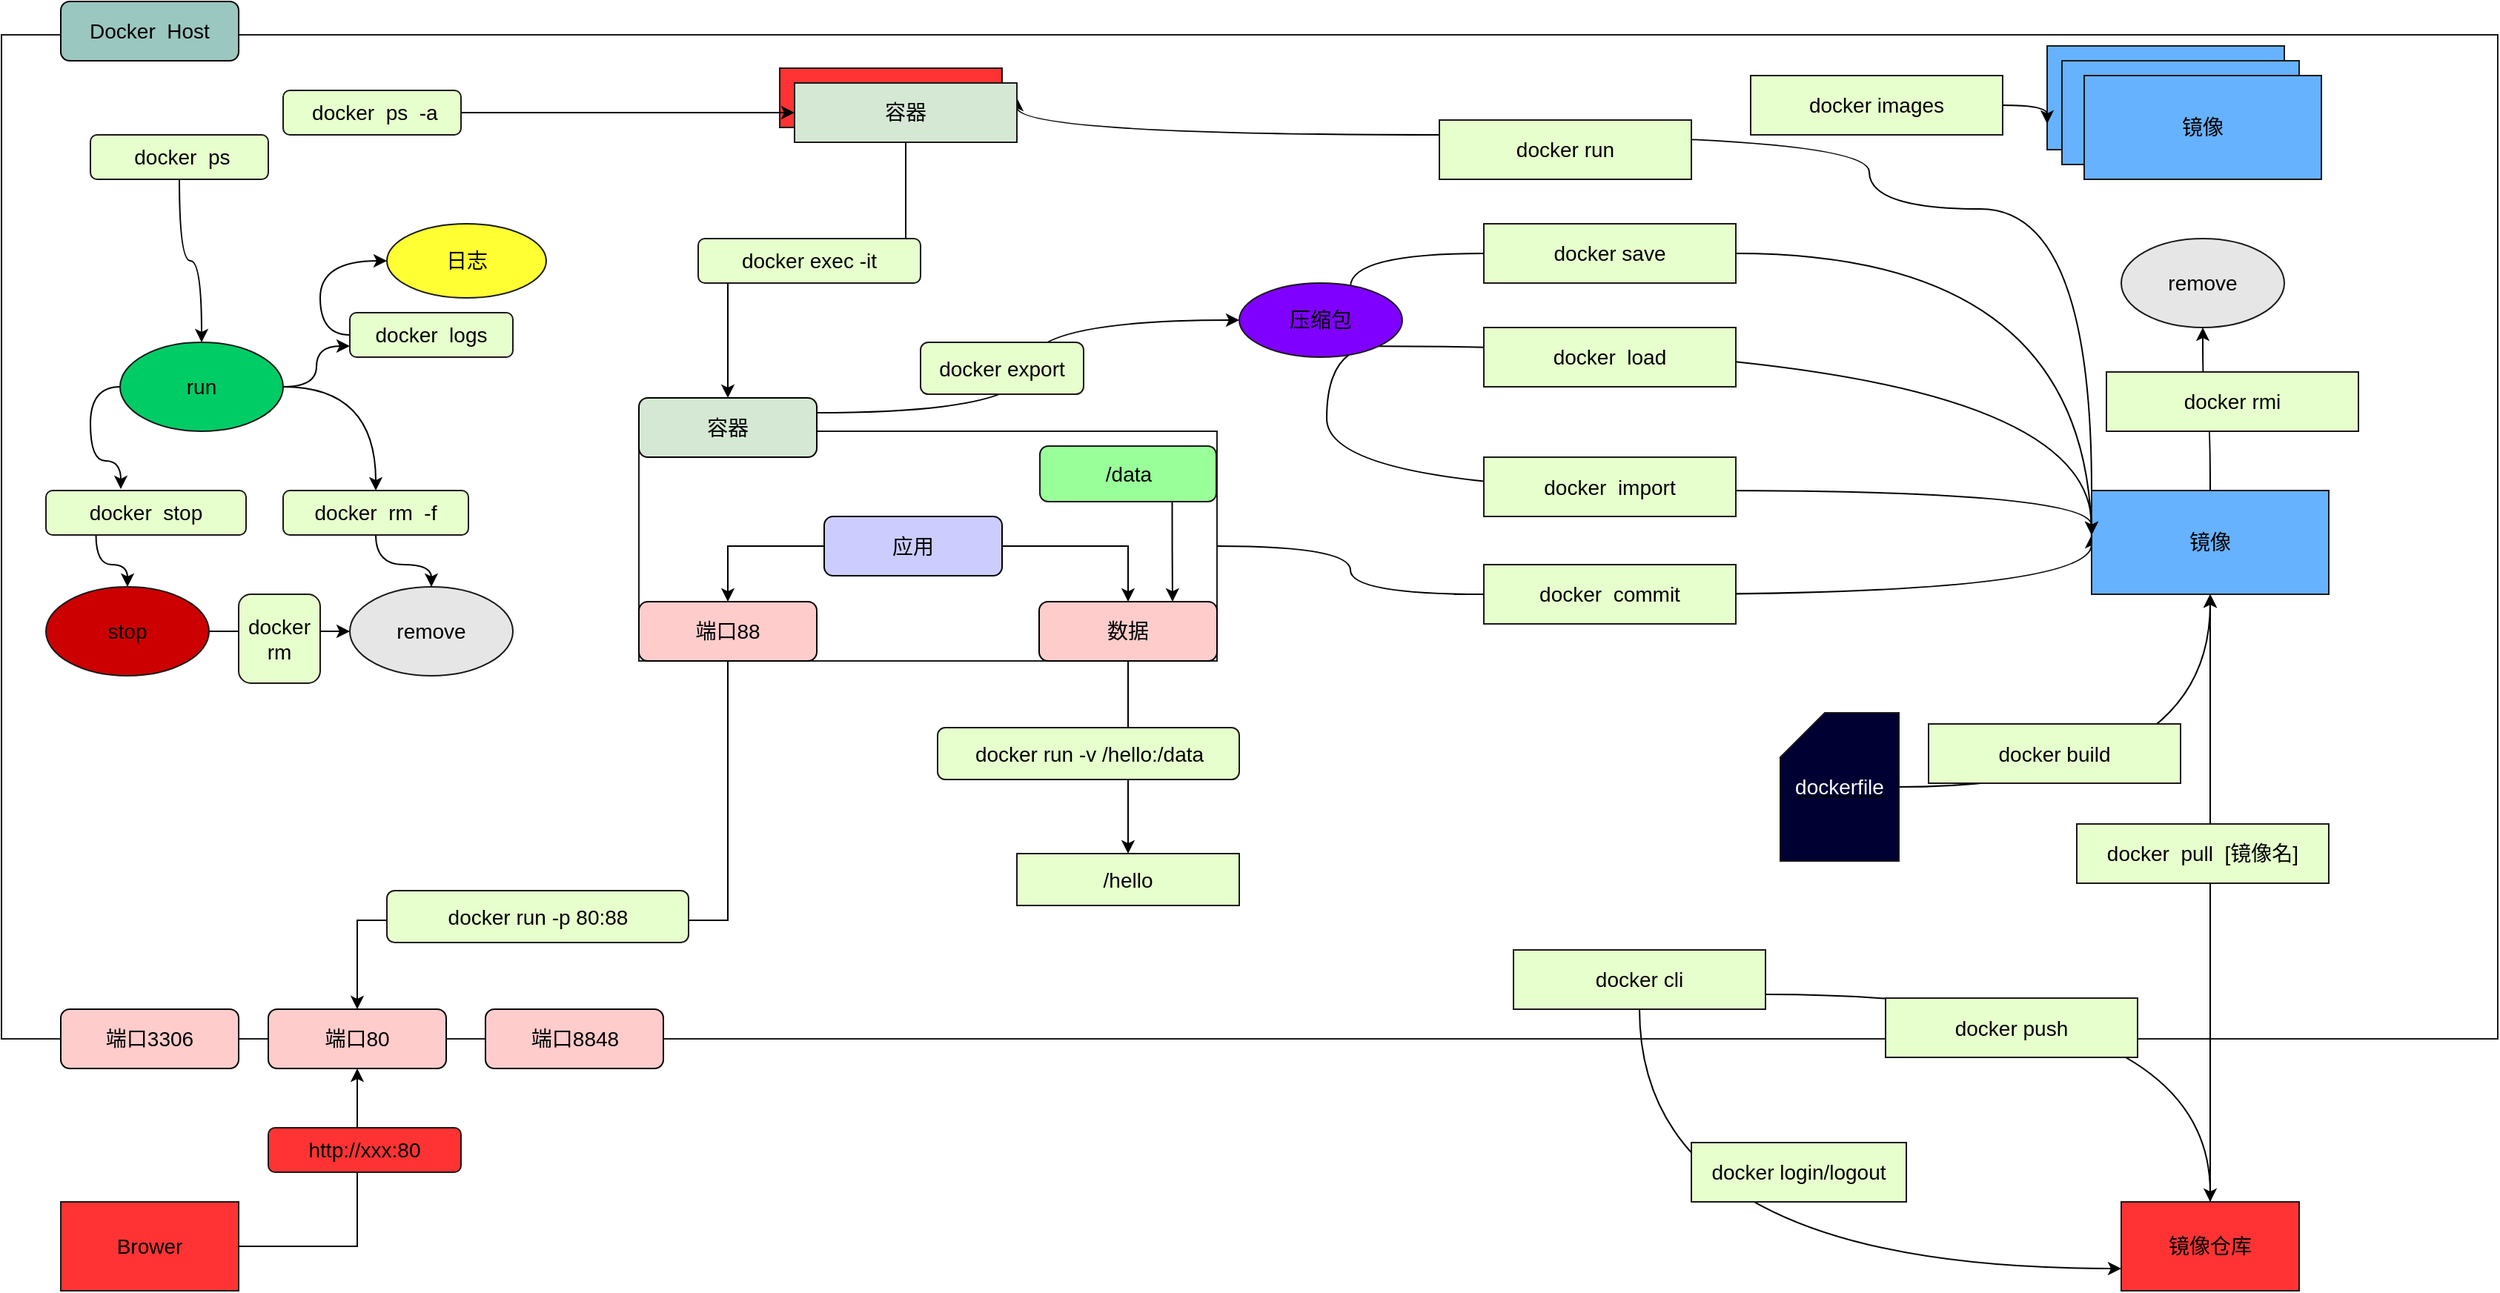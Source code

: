 <mxfile version="15.7.4" type="github">
  <diagram id="iDCw3S6Oj8J64TXPu2wW" name="Page-1">
    <mxGraphModel dx="2384" dy="982" grid="1" gridSize="10" guides="1" tooltips="1" connect="1" arrows="1" fold="1" page="1" pageScale="1" pageWidth="827" pageHeight="1169" math="0" shadow="0">
      <root>
        <mxCell id="0" />
        <mxCell id="1" parent="0" />
        <mxCell id="Q_5FF8ftQKXzvZQFvhfC-125" value="容器" style="rounded=0;whiteSpace=wrap;html=1;shadow=0;fontSize=14;strokeColor=#191919;fillColor=#D5E8D4;" vertex="1" parent="1">
          <mxGeometry x="495" y="65" width="150" height="40" as="geometry" />
        </mxCell>
        <mxCell id="Q_5FF8ftQKXzvZQFvhfC-16" value="" style="rounded=0;whiteSpace=wrap;html=1;shadow=0;fontSize=14;strokeColor=#191919;fillColor=#FFFFFF;" vertex="1" parent="1">
          <mxGeometry x="-30" y="32.5" width="1684" height="677.5" as="geometry" />
        </mxCell>
        <mxCell id="Q_5FF8ftQKXzvZQFvhfC-4" value="&lt;font style=&quot;font-size: 14px&quot;&gt;Docker&amp;nbsp; Host&lt;/font&gt;" style="rounded=1;whiteSpace=wrap;html=1;fillColor=#9AC7BF;" vertex="1" parent="1">
          <mxGeometry x="10" y="10" width="120" height="40" as="geometry" />
        </mxCell>
        <mxCell id="Q_5FF8ftQKXzvZQFvhfC-105" style="edgeStyle=orthogonalEdgeStyle;curved=1;rounded=0;orthogonalLoop=1;jettySize=auto;html=1;exitX=1;exitY=0.5;exitDx=0;exitDy=0;fontSize=14;startArrow=none;" edge="1" parent="1" source="Q_5FF8ftQKXzvZQFvhfC-88">
          <mxGeometry relative="1" as="geometry">
            <mxPoint x="1380" y="370" as="targetPoint" />
            <Array as="points">
              <mxPoint x="790" y="410" />
              <mxPoint x="1380" y="410" />
            </Array>
          </mxGeometry>
        </mxCell>
        <mxCell id="Q_5FF8ftQKXzvZQFvhfC-6" value="" style="rounded=0;whiteSpace=wrap;html=1;strokeColor=#191919;" vertex="1" parent="1">
          <mxGeometry x="400" y="300" width="390" height="155" as="geometry" />
        </mxCell>
        <mxCell id="Q_5FF8ftQKXzvZQFvhfC-96" style="edgeStyle=orthogonalEdgeStyle;curved=1;rounded=0;orthogonalLoop=1;jettySize=auto;html=1;exitX=1;exitY=0.25;exitDx=0;exitDy=0;entryX=0;entryY=0.5;entryDx=0;entryDy=0;fontSize=14;" edge="1" parent="1" source="Q_5FF8ftQKXzvZQFvhfC-7" target="Q_5FF8ftQKXzvZQFvhfC-95">
          <mxGeometry relative="1" as="geometry" />
        </mxCell>
        <mxCell id="Q_5FF8ftQKXzvZQFvhfC-7" value="&lt;font style=&quot;font-size: 14px&quot;&gt;容器&lt;/font&gt;" style="rounded=1;whiteSpace=wrap;html=1;fillColor=#D5E8D4;" vertex="1" parent="1">
          <mxGeometry x="400" y="277.5" width="120" height="40" as="geometry" />
        </mxCell>
        <mxCell id="Q_5FF8ftQKXzvZQFvhfC-18" style="edgeStyle=orthogonalEdgeStyle;rounded=0;orthogonalLoop=1;jettySize=auto;html=1;exitX=0;exitY=0.5;exitDx=0;exitDy=0;entryX=0.5;entryY=0;entryDx=0;entryDy=0;fontSize=14;" edge="1" parent="1" source="Q_5FF8ftQKXzvZQFvhfC-8" target="Q_5FF8ftQKXzvZQFvhfC-10">
          <mxGeometry relative="1" as="geometry" />
        </mxCell>
        <mxCell id="Q_5FF8ftQKXzvZQFvhfC-19" style="edgeStyle=orthogonalEdgeStyle;rounded=0;orthogonalLoop=1;jettySize=auto;html=1;exitX=1;exitY=0.5;exitDx=0;exitDy=0;entryX=0.5;entryY=0;entryDx=0;entryDy=0;fontSize=14;" edge="1" parent="1" source="Q_5FF8ftQKXzvZQFvhfC-8" target="Q_5FF8ftQKXzvZQFvhfC-9">
          <mxGeometry relative="1" as="geometry" />
        </mxCell>
        <mxCell id="Q_5FF8ftQKXzvZQFvhfC-8" value="应用" style="rounded=1;whiteSpace=wrap;html=1;fontSize=14;fillColor=#CCCCFF;" vertex="1" parent="1">
          <mxGeometry x="525" y="357.5" width="120" height="40" as="geometry" />
        </mxCell>
        <mxCell id="Q_5FF8ftQKXzvZQFvhfC-31" style="edgeStyle=orthogonalEdgeStyle;rounded=0;orthogonalLoop=1;jettySize=auto;html=1;exitX=0.5;exitY=1;exitDx=0;exitDy=0;entryX=0.5;entryY=0;entryDx=0;entryDy=0;fontSize=14;" edge="1" parent="1" source="Q_5FF8ftQKXzvZQFvhfC-9" target="Q_5FF8ftQKXzvZQFvhfC-30">
          <mxGeometry relative="1" as="geometry" />
        </mxCell>
        <mxCell id="Q_5FF8ftQKXzvZQFvhfC-9" value="数据" style="rounded=1;whiteSpace=wrap;html=1;fontSize=14;fillColor=#FFCCCC;" vertex="1" parent="1">
          <mxGeometry x="670" y="415" width="120" height="40" as="geometry" />
        </mxCell>
        <mxCell id="Q_5FF8ftQKXzvZQFvhfC-27" style="edgeStyle=orthogonalEdgeStyle;rounded=0;orthogonalLoop=1;jettySize=auto;html=1;exitX=0.5;exitY=1;exitDx=0;exitDy=0;entryX=0.5;entryY=0;entryDx=0;entryDy=0;fontSize=14;" edge="1" parent="1" source="Q_5FF8ftQKXzvZQFvhfC-10" target="Q_5FF8ftQKXzvZQFvhfC-22">
          <mxGeometry relative="1" as="geometry">
            <Array as="points">
              <mxPoint x="460" y="630" />
              <mxPoint x="210" y="630" />
            </Array>
          </mxGeometry>
        </mxCell>
        <mxCell id="Q_5FF8ftQKXzvZQFvhfC-10" value="端口88" style="rounded=1;whiteSpace=wrap;html=1;fontSize=14;fillColor=#FFCCCC;" vertex="1" parent="1">
          <mxGeometry x="400" y="415" width="120" height="40" as="geometry" />
        </mxCell>
        <mxCell id="Q_5FF8ftQKXzvZQFvhfC-20" style="edgeStyle=orthogonalEdgeStyle;rounded=0;orthogonalLoop=1;jettySize=auto;html=1;exitX=0.75;exitY=1;exitDx=0;exitDy=0;entryX=0.75;entryY=0;entryDx=0;entryDy=0;fontSize=14;" edge="1" parent="1" source="Q_5FF8ftQKXzvZQFvhfC-13" target="Q_5FF8ftQKXzvZQFvhfC-9">
          <mxGeometry relative="1" as="geometry" />
        </mxCell>
        <mxCell id="Q_5FF8ftQKXzvZQFvhfC-13" value="/data" style="rounded=1;whiteSpace=wrap;html=1;fontSize=14;strokeColor=#191919;fillColor=#99FF99;" vertex="1" parent="1">
          <mxGeometry x="670.5" y="310" width="119" height="37.5" as="geometry" />
        </mxCell>
        <mxCell id="Q_5FF8ftQKXzvZQFvhfC-21" value="端口3306" style="rounded=1;whiteSpace=wrap;html=1;fontSize=14;fillColor=#FFCCCC;" vertex="1" parent="1">
          <mxGeometry x="10" y="690" width="120" height="40" as="geometry" />
        </mxCell>
        <mxCell id="Q_5FF8ftQKXzvZQFvhfC-22" value="端口80" style="rounded=1;whiteSpace=wrap;html=1;fontSize=14;fillColor=#FFCCCC;" vertex="1" parent="1">
          <mxGeometry x="150" y="690" width="120" height="40" as="geometry" />
        </mxCell>
        <mxCell id="Q_5FF8ftQKXzvZQFvhfC-23" value="端口8848" style="rounded=1;whiteSpace=wrap;html=1;fontSize=14;fillColor=#FFCCCC;" vertex="1" parent="1">
          <mxGeometry x="296.5" y="690" width="120" height="40" as="geometry" />
        </mxCell>
        <mxCell id="Q_5FF8ftQKXzvZQFvhfC-34" style="edgeStyle=orthogonalEdgeStyle;rounded=0;orthogonalLoop=1;jettySize=auto;html=1;exitX=1;exitY=0.5;exitDx=0;exitDy=0;entryX=0.5;entryY=1;entryDx=0;entryDy=0;fontSize=14;" edge="1" parent="1" source="Q_5FF8ftQKXzvZQFvhfC-24" target="Q_5FF8ftQKXzvZQFvhfC-22">
          <mxGeometry relative="1" as="geometry" />
        </mxCell>
        <mxCell id="Q_5FF8ftQKXzvZQFvhfC-24" value="Brower" style="rounded=0;whiteSpace=wrap;html=1;shadow=0;fontSize=14;strokeColor=#191919;fillColor=#FF3333;" vertex="1" parent="1">
          <mxGeometry x="10" y="820" width="120" height="60" as="geometry" />
        </mxCell>
        <mxCell id="Q_5FF8ftQKXzvZQFvhfC-26" value="http://xxx:80" style="rounded=1;whiteSpace=wrap;html=1;shadow=0;fontSize=14;strokeColor=#191919;fillColor=#FF3333;" vertex="1" parent="1">
          <mxGeometry x="150" y="770" width="130" height="30" as="geometry" />
        </mxCell>
        <mxCell id="Q_5FF8ftQKXzvZQFvhfC-28" value="docker run -p 80:88" style="rounded=1;whiteSpace=wrap;html=1;shadow=0;fontSize=14;strokeColor=#191919;fillColor=#E6FFCC;" vertex="1" parent="1">
          <mxGeometry x="230" y="610" width="203.5" height="35" as="geometry" />
        </mxCell>
        <mxCell id="Q_5FF8ftQKXzvZQFvhfC-30" value="/hello" style="rounded=0;whiteSpace=wrap;html=1;shadow=0;fontSize=14;strokeColor=#191919;fillColor=#E6FFCC;" vertex="1" parent="1">
          <mxGeometry x="655" y="585" width="150" height="35" as="geometry" />
        </mxCell>
        <mxCell id="Q_5FF8ftQKXzvZQFvhfC-32" value="docker run -v /hello:/data" style="rounded=1;whiteSpace=wrap;html=1;shadow=0;fontSize=14;strokeColor=#191919;fillColor=#E6FFCC;" vertex="1" parent="1">
          <mxGeometry x="601.5" y="500" width="203.5" height="35" as="geometry" />
        </mxCell>
        <mxCell id="Q_5FF8ftQKXzvZQFvhfC-85" style="edgeStyle=orthogonalEdgeStyle;curved=1;rounded=0;orthogonalLoop=1;jettySize=auto;html=1;exitX=0.5;exitY=0;exitDx=0;exitDy=0;entryX=0.5;entryY=1;entryDx=0;entryDy=0;fontSize=14;" edge="1" parent="1" source="Q_5FF8ftQKXzvZQFvhfC-35" target="Q_5FF8ftQKXzvZQFvhfC-84">
          <mxGeometry relative="1" as="geometry" />
        </mxCell>
        <mxCell id="Q_5FF8ftQKXzvZQFvhfC-90" style="edgeStyle=orthogonalEdgeStyle;rounded=0;orthogonalLoop=1;jettySize=auto;html=1;exitX=0;exitY=0;exitDx=0;exitDy=0;entryX=1;entryY=0.25;entryDx=0;entryDy=0;fontSize=14;curved=1;" edge="1" parent="1" source="Q_5FF8ftQKXzvZQFvhfC-35" target="Q_5FF8ftQKXzvZQFvhfC-43">
          <mxGeometry relative="1" as="geometry">
            <Array as="points">
              <mxPoint x="1380" y="150" />
              <mxPoint x="1230" y="150" />
              <mxPoint x="1230" y="100" />
            </Array>
          </mxGeometry>
        </mxCell>
        <mxCell id="Q_5FF8ftQKXzvZQFvhfC-100" style="edgeStyle=orthogonalEdgeStyle;curved=1;rounded=0;orthogonalLoop=1;jettySize=auto;html=1;exitX=0;exitY=0.5;exitDx=0;exitDy=0;entryX=1;entryY=0.5;entryDx=0;entryDy=0;fontSize=14;startArrow=none;" edge="1" parent="1" source="Q_5FF8ftQKXzvZQFvhfC-101" target="Q_5FF8ftQKXzvZQFvhfC-95">
          <mxGeometry relative="1" as="geometry">
            <Array as="points">
              <mxPoint x="880" y="180" />
            </Array>
          </mxGeometry>
        </mxCell>
        <mxCell id="Q_5FF8ftQKXzvZQFvhfC-35" value="镜像" style="rounded=0;whiteSpace=wrap;html=1;shadow=0;fontSize=14;strokeColor=#191919;fillColor=#66B2FF;" vertex="1" parent="1">
          <mxGeometry x="1380" y="340" width="160" height="70" as="geometry" />
        </mxCell>
        <mxCell id="Q_5FF8ftQKXzvZQFvhfC-38" style="edgeStyle=orthogonalEdgeStyle;rounded=0;orthogonalLoop=1;jettySize=auto;html=1;exitX=0.5;exitY=0;exitDx=0;exitDy=0;entryX=0.5;entryY=1;entryDx=0;entryDy=0;fontSize=14;" edge="1" parent="1" source="Q_5FF8ftQKXzvZQFvhfC-37" target="Q_5FF8ftQKXzvZQFvhfC-35">
          <mxGeometry relative="1" as="geometry" />
        </mxCell>
        <mxCell id="Q_5FF8ftQKXzvZQFvhfC-37" value="镜像仓库" style="rounded=0;whiteSpace=wrap;html=1;shadow=0;fontSize=14;strokeColor=#191919;fillColor=#FF3333;" vertex="1" parent="1">
          <mxGeometry x="1400" y="820" width="120" height="60" as="geometry" />
        </mxCell>
        <mxCell id="Q_5FF8ftQKXzvZQFvhfC-39" value="docker&amp;nbsp; pull&amp;nbsp; [镜像名]" style="rounded=0;whiteSpace=wrap;html=1;shadow=0;fontSize=14;strokeColor=#191919;fillColor=#E6FFCC;" vertex="1" parent="1">
          <mxGeometry x="1370" y="565" width="170" height="40" as="geometry" />
        </mxCell>
        <mxCell id="Q_5FF8ftQKXzvZQFvhfC-42" value="容器" style="rounded=0;whiteSpace=wrap;html=1;shadow=0;fontSize=14;strokeColor=#191919;fillColor=#FF3333;" vertex="1" parent="1">
          <mxGeometry x="495" y="55" width="150" height="40" as="geometry" />
        </mxCell>
        <mxCell id="Q_5FF8ftQKXzvZQFvhfC-68" style="edgeStyle=orthogonalEdgeStyle;rounded=0;orthogonalLoop=1;jettySize=auto;html=1;exitX=0.5;exitY=1;exitDx=0;exitDy=0;entryX=0.5;entryY=0;entryDx=0;entryDy=0;fontSize=14;" edge="1" parent="1" source="Q_5FF8ftQKXzvZQFvhfC-43" target="Q_5FF8ftQKXzvZQFvhfC-7">
          <mxGeometry relative="1" as="geometry" />
        </mxCell>
        <mxCell id="Q_5FF8ftQKXzvZQFvhfC-43" value="容器" style="rounded=0;whiteSpace=wrap;html=1;shadow=0;fontSize=14;strokeColor=#191919;fillColor=#D5E8D4;" vertex="1" parent="1">
          <mxGeometry x="505" y="65" width="150" height="40" as="geometry" />
        </mxCell>
        <mxCell id="Q_5FF8ftQKXzvZQFvhfC-74" style="edgeStyle=orthogonalEdgeStyle;curved=1;rounded=0;orthogonalLoop=1;jettySize=auto;html=1;exitX=1;exitY=0.5;exitDx=0;exitDy=0;entryX=0.5;entryY=0;entryDx=0;entryDy=0;fontSize=14;" edge="1" parent="1" source="Q_5FF8ftQKXzvZQFvhfC-44" target="Q_5FF8ftQKXzvZQFvhfC-61">
          <mxGeometry relative="1" as="geometry" />
        </mxCell>
        <mxCell id="Q_5FF8ftQKXzvZQFvhfC-75" style="edgeStyle=orthogonalEdgeStyle;curved=1;rounded=0;orthogonalLoop=1;jettySize=auto;html=1;exitX=0;exitY=0.5;exitDx=0;exitDy=0;entryX=0.374;entryY=-0.033;entryDx=0;entryDy=0;entryPerimeter=0;fontSize=14;" edge="1" parent="1" source="Q_5FF8ftQKXzvZQFvhfC-44" target="Q_5FF8ftQKXzvZQFvhfC-54">
          <mxGeometry relative="1" as="geometry" />
        </mxCell>
        <mxCell id="Q_5FF8ftQKXzvZQFvhfC-77" style="edgeStyle=orthogonalEdgeStyle;curved=1;rounded=0;orthogonalLoop=1;jettySize=auto;html=1;exitX=1;exitY=0.5;exitDx=0;exitDy=0;entryX=0;entryY=0.75;entryDx=0;entryDy=0;fontSize=14;" edge="1" parent="1" source="Q_5FF8ftQKXzvZQFvhfC-44" target="Q_5FF8ftQKXzvZQFvhfC-63">
          <mxGeometry relative="1" as="geometry" />
        </mxCell>
        <mxCell id="Q_5FF8ftQKXzvZQFvhfC-44" value="run" style="ellipse;whiteSpace=wrap;html=1;shadow=0;fontSize=14;strokeColor=#191919;fillColor=#00CC66;" vertex="1" parent="1">
          <mxGeometry x="50" y="240" width="110" height="60" as="geometry" />
        </mxCell>
        <mxCell id="Q_5FF8ftQKXzvZQFvhfC-70" style="edgeStyle=orthogonalEdgeStyle;curved=1;rounded=0;orthogonalLoop=1;jettySize=auto;html=1;exitX=0.5;exitY=1;exitDx=0;exitDy=0;entryX=0.5;entryY=0;entryDx=0;entryDy=0;fontSize=14;" edge="1" parent="1" source="Q_5FF8ftQKXzvZQFvhfC-45" target="Q_5FF8ftQKXzvZQFvhfC-44">
          <mxGeometry relative="1" as="geometry" />
        </mxCell>
        <mxCell id="Q_5FF8ftQKXzvZQFvhfC-45" value="&amp;nbsp;docker&amp;nbsp; ps" style="rounded=1;whiteSpace=wrap;html=1;shadow=0;fontSize=14;strokeColor=#191919;fillColor=#E6FFCC;" vertex="1" parent="1">
          <mxGeometry x="30" y="100" width="120" height="30" as="geometry" />
        </mxCell>
        <mxCell id="Q_5FF8ftQKXzvZQFvhfC-49" style="edgeStyle=orthogonalEdgeStyle;rounded=0;orthogonalLoop=1;jettySize=auto;html=1;exitX=1;exitY=0.5;exitDx=0;exitDy=0;entryX=0;entryY=0.5;entryDx=0;entryDy=0;fontSize=14;" edge="1" parent="1" source="Q_5FF8ftQKXzvZQFvhfC-47" target="Q_5FF8ftQKXzvZQFvhfC-43">
          <mxGeometry relative="1" as="geometry" />
        </mxCell>
        <mxCell id="Q_5FF8ftQKXzvZQFvhfC-47" value="&amp;nbsp;docker&amp;nbsp; ps&amp;nbsp; -a" style="rounded=1;whiteSpace=wrap;html=1;shadow=0;fontSize=14;strokeColor=#191919;fillColor=#E6FFCC;" vertex="1" parent="1">
          <mxGeometry x="160" y="70" width="120" height="30" as="geometry" />
        </mxCell>
        <mxCell id="Q_5FF8ftQKXzvZQFvhfC-55" style="edgeStyle=orthogonalEdgeStyle;rounded=0;orthogonalLoop=1;jettySize=auto;html=1;exitX=1;exitY=0.5;exitDx=0;exitDy=0;entryX=0;entryY=0.5;entryDx=0;entryDy=0;fontSize=14;" edge="1" parent="1" source="Q_5FF8ftQKXzvZQFvhfC-50" target="Q_5FF8ftQKXzvZQFvhfC-51">
          <mxGeometry relative="1" as="geometry" />
        </mxCell>
        <mxCell id="Q_5FF8ftQKXzvZQFvhfC-50" value="stop" style="ellipse;whiteSpace=wrap;html=1;shadow=0;fontSize=14;strokeColor=#191919;fillColor=#CC0000;" vertex="1" parent="1">
          <mxGeometry y="405" width="110" height="60" as="geometry" />
        </mxCell>
        <mxCell id="Q_5FF8ftQKXzvZQFvhfC-51" value="remove" style="ellipse;whiteSpace=wrap;html=1;shadow=0;fontSize=14;strokeColor=#191919;fillColor=#E6E6E6;" vertex="1" parent="1">
          <mxGeometry x="205" y="405" width="110" height="60" as="geometry" />
        </mxCell>
        <mxCell id="Q_5FF8ftQKXzvZQFvhfC-76" style="edgeStyle=orthogonalEdgeStyle;curved=1;rounded=0;orthogonalLoop=1;jettySize=auto;html=1;exitX=0.25;exitY=1;exitDx=0;exitDy=0;fontSize=14;" edge="1" parent="1" source="Q_5FF8ftQKXzvZQFvhfC-54" target="Q_5FF8ftQKXzvZQFvhfC-50">
          <mxGeometry relative="1" as="geometry" />
        </mxCell>
        <mxCell id="Q_5FF8ftQKXzvZQFvhfC-54" value="docker&amp;nbsp; stop" style="rounded=1;whiteSpace=wrap;html=1;shadow=0;fontSize=14;strokeColor=#191919;fillColor=#E6FFCC;" vertex="1" parent="1">
          <mxGeometry y="340" width="135" height="30" as="geometry" />
        </mxCell>
        <mxCell id="Q_5FF8ftQKXzvZQFvhfC-56" value="docker rm" style="rounded=1;whiteSpace=wrap;html=1;shadow=0;fontSize=14;strokeColor=#191919;fillColor=#E6FFCC;direction=south;" vertex="1" parent="1">
          <mxGeometry x="130" y="410" width="55" height="60" as="geometry" />
        </mxCell>
        <mxCell id="Q_5FF8ftQKXzvZQFvhfC-78" style="edgeStyle=orthogonalEdgeStyle;curved=1;rounded=0;orthogonalLoop=1;jettySize=auto;html=1;exitX=0;exitY=0.5;exitDx=0;exitDy=0;entryX=0;entryY=0.5;entryDx=0;entryDy=0;fontSize=14;" edge="1" parent="1" source="Q_5FF8ftQKXzvZQFvhfC-63" target="Q_5FF8ftQKXzvZQFvhfC-65">
          <mxGeometry relative="1" as="geometry" />
        </mxCell>
        <mxCell id="Q_5FF8ftQKXzvZQFvhfC-63" value="docker&amp;nbsp; logs" style="rounded=1;whiteSpace=wrap;html=1;shadow=0;fontSize=14;strokeColor=#191919;fillColor=#E6FFCC;" vertex="1" parent="1">
          <mxGeometry x="205" y="220" width="110" height="30" as="geometry" />
        </mxCell>
        <mxCell id="Q_5FF8ftQKXzvZQFvhfC-65" value="日志" style="ellipse;whiteSpace=wrap;html=1;shadow=0;fontSize=14;strokeColor=#191919;fillColor=#FFFF33;" vertex="1" parent="1">
          <mxGeometry x="230" y="160" width="107.5" height="50" as="geometry" />
        </mxCell>
        <mxCell id="Q_5FF8ftQKXzvZQFvhfC-69" value="docker exec -it" style="rounded=1;whiteSpace=wrap;html=1;shadow=0;fontSize=14;strokeColor=#191919;fillColor=#E6FFCC;" vertex="1" parent="1">
          <mxGeometry x="440" y="170" width="150" height="30" as="geometry" />
        </mxCell>
        <mxCell id="Q_5FF8ftQKXzvZQFvhfC-73" style="edgeStyle=orthogonalEdgeStyle;curved=1;rounded=0;orthogonalLoop=1;jettySize=auto;html=1;exitX=0.5;exitY=1;exitDx=0;exitDy=0;fontSize=14;" edge="1" parent="1" source="Q_5FF8ftQKXzvZQFvhfC-61" target="Q_5FF8ftQKXzvZQFvhfC-51">
          <mxGeometry relative="1" as="geometry" />
        </mxCell>
        <mxCell id="Q_5FF8ftQKXzvZQFvhfC-61" value="docker&amp;nbsp; rm&amp;nbsp; -f" style="rounded=1;whiteSpace=wrap;html=1;shadow=0;fontSize=14;strokeColor=#191919;fillColor=#E6FFCC;" vertex="1" parent="1">
          <mxGeometry x="160" y="340" width="125" height="30" as="geometry" />
        </mxCell>
        <mxCell id="Q_5FF8ftQKXzvZQFvhfC-79" value="镜像" style="rounded=0;whiteSpace=wrap;html=1;shadow=0;fontSize=14;strokeColor=#191919;fillColor=#66B2FF;" vertex="1" parent="1">
          <mxGeometry x="1350" y="40" width="160" height="70" as="geometry" />
        </mxCell>
        <mxCell id="Q_5FF8ftQKXzvZQFvhfC-80" value="镜像" style="rounded=0;whiteSpace=wrap;html=1;shadow=0;fontSize=14;strokeColor=#191919;fillColor=#66B2FF;" vertex="1" parent="1">
          <mxGeometry x="1360" y="50" width="160" height="70" as="geometry" />
        </mxCell>
        <mxCell id="Q_5FF8ftQKXzvZQFvhfC-81" value="镜像" style="rounded=0;whiteSpace=wrap;html=1;shadow=0;fontSize=14;strokeColor=#191919;fillColor=#66B2FF;" vertex="1" parent="1">
          <mxGeometry x="1375" y="60" width="160" height="70" as="geometry" />
        </mxCell>
        <mxCell id="Q_5FF8ftQKXzvZQFvhfC-83" style="edgeStyle=orthogonalEdgeStyle;curved=1;rounded=0;orthogonalLoop=1;jettySize=auto;html=1;exitX=1;exitY=0.5;exitDx=0;exitDy=0;entryX=0;entryY=0.75;entryDx=0;entryDy=0;fontSize=14;" edge="1" parent="1" source="Q_5FF8ftQKXzvZQFvhfC-82" target="Q_5FF8ftQKXzvZQFvhfC-79">
          <mxGeometry relative="1" as="geometry" />
        </mxCell>
        <mxCell id="Q_5FF8ftQKXzvZQFvhfC-82" value="docker images" style="rounded=0;whiteSpace=wrap;html=1;shadow=0;fontSize=14;strokeColor=#191919;fillColor=#E6FFCC;" vertex="1" parent="1">
          <mxGeometry x="1150" y="60" width="170" height="40" as="geometry" />
        </mxCell>
        <mxCell id="Q_5FF8ftQKXzvZQFvhfC-84" value="remove" style="ellipse;whiteSpace=wrap;html=1;shadow=0;fontSize=14;strokeColor=#191919;fillColor=#E6E6E6;" vertex="1" parent="1">
          <mxGeometry x="1400" y="170" width="110" height="60" as="geometry" />
        </mxCell>
        <mxCell id="Q_5FF8ftQKXzvZQFvhfC-86" value="docker rmi" style="rounded=0;whiteSpace=wrap;html=1;shadow=0;fontSize=14;strokeColor=#191919;fillColor=#E6FFCC;" vertex="1" parent="1">
          <mxGeometry x="1390" y="260" width="170" height="40" as="geometry" />
        </mxCell>
        <mxCell id="Q_5FF8ftQKXzvZQFvhfC-91" value="docker run" style="rounded=0;whiteSpace=wrap;html=1;shadow=0;fontSize=14;strokeColor=#191919;fillColor=#E6FFCC;direction=west;" vertex="1" parent="1">
          <mxGeometry x="940" y="90" width="170" height="40" as="geometry" />
        </mxCell>
        <mxCell id="Q_5FF8ftQKXzvZQFvhfC-102" style="edgeStyle=orthogonalEdgeStyle;curved=1;rounded=0;orthogonalLoop=1;jettySize=auto;html=1;exitX=1;exitY=1;exitDx=0;exitDy=0;fontSize=14;" edge="1" parent="1" source="Q_5FF8ftQKXzvZQFvhfC-95">
          <mxGeometry relative="1" as="geometry">
            <mxPoint x="1380" y="370" as="targetPoint" />
            <Array as="points">
              <mxPoint x="1380" y="242" />
            </Array>
          </mxGeometry>
        </mxCell>
        <mxCell id="Q_5FF8ftQKXzvZQFvhfC-124" style="edgeStyle=orthogonalEdgeStyle;curved=1;rounded=0;orthogonalLoop=1;jettySize=auto;html=1;exitX=1;exitY=1;exitDx=0;exitDy=0;fontSize=14;fontColor=#FFFFFF;" edge="1" parent="1" source="Q_5FF8ftQKXzvZQFvhfC-95">
          <mxGeometry relative="1" as="geometry">
            <mxPoint x="1380" y="370" as="targetPoint" />
            <Array as="points">
              <mxPoint x="864" y="243" />
              <mxPoint x="864" y="340" />
              <mxPoint x="1380" y="340" />
            </Array>
          </mxGeometry>
        </mxCell>
        <mxCell id="Q_5FF8ftQKXzvZQFvhfC-95" value="压缩包" style="ellipse;whiteSpace=wrap;html=1;shadow=0;fontSize=14;strokeColor=#191919;fillColor=#7F00FF;" vertex="1" parent="1">
          <mxGeometry x="805" y="200" width="110" height="50" as="geometry" />
        </mxCell>
        <mxCell id="Q_5FF8ftQKXzvZQFvhfC-97" value="docker export" style="rounded=1;whiteSpace=wrap;html=1;shadow=0;fontSize=14;strokeColor=#191919;fillColor=#E6FFCC;" vertex="1" parent="1">
          <mxGeometry x="590" y="240" width="110" height="35" as="geometry" />
        </mxCell>
        <mxCell id="Q_5FF8ftQKXzvZQFvhfC-101" value="docker save" style="rounded=0;whiteSpace=wrap;html=1;shadow=0;fontSize=14;strokeColor=#191919;fillColor=#E6FFCC;" vertex="1" parent="1">
          <mxGeometry x="970" y="160" width="170" height="40" as="geometry" />
        </mxCell>
        <mxCell id="Q_5FF8ftQKXzvZQFvhfC-103" value="" style="edgeStyle=orthogonalEdgeStyle;curved=1;rounded=0;orthogonalLoop=1;jettySize=auto;html=1;exitX=0;exitY=0.5;exitDx=0;exitDy=0;entryX=1;entryY=0.5;entryDx=0;entryDy=0;fontSize=14;endArrow=none;" edge="1" parent="1" source="Q_5FF8ftQKXzvZQFvhfC-35" target="Q_5FF8ftQKXzvZQFvhfC-101">
          <mxGeometry relative="1" as="geometry">
            <mxPoint x="1380" y="375" as="sourcePoint" />
            <mxPoint x="880" y="225" as="targetPoint" />
            <Array as="points">
              <mxPoint x="1380" y="180" />
            </Array>
          </mxGeometry>
        </mxCell>
        <mxCell id="Q_5FF8ftQKXzvZQFvhfC-104" value="docker&amp;nbsp; load" style="rounded=0;whiteSpace=wrap;html=1;shadow=0;fontSize=14;strokeColor=#191919;fillColor=#E6FFCC;" vertex="1" parent="1">
          <mxGeometry x="970" y="230" width="170" height="40" as="geometry" />
        </mxCell>
        <mxCell id="Q_5FF8ftQKXzvZQFvhfC-88" value="docker&amp;nbsp; commit" style="rounded=0;whiteSpace=wrap;html=1;shadow=0;fontSize=14;strokeColor=#191919;fillColor=#E6FFCC;" vertex="1" parent="1">
          <mxGeometry x="970" y="390" width="170" height="40" as="geometry" />
        </mxCell>
        <mxCell id="Q_5FF8ftQKXzvZQFvhfC-106" value="" style="edgeStyle=orthogonalEdgeStyle;curved=1;rounded=0;orthogonalLoop=1;jettySize=auto;html=1;exitX=1;exitY=0.5;exitDx=0;exitDy=0;fontSize=14;endArrow=none;" edge="1" parent="1" source="Q_5FF8ftQKXzvZQFvhfC-6" target="Q_5FF8ftQKXzvZQFvhfC-88">
          <mxGeometry relative="1" as="geometry">
            <mxPoint x="1380" y="370" as="targetPoint" />
            <mxPoint x="790" y="377.5" as="sourcePoint" />
            <Array as="points" />
          </mxGeometry>
        </mxCell>
        <mxCell id="Q_5FF8ftQKXzvZQFvhfC-113" style="edgeStyle=orthogonalEdgeStyle;curved=1;rounded=0;orthogonalLoop=1;jettySize=auto;html=1;exitX=1;exitY=0.5;exitDx=0;exitDy=0;exitPerimeter=0;entryX=0.5;entryY=1;entryDx=0;entryDy=0;fontSize=14;fontColor=#FFFFFF;" edge="1" parent="1" source="Q_5FF8ftQKXzvZQFvhfC-108" target="Q_5FF8ftQKXzvZQFvhfC-35">
          <mxGeometry relative="1" as="geometry" />
        </mxCell>
        <mxCell id="Q_5FF8ftQKXzvZQFvhfC-108" value="&lt;u&gt;&lt;font color=&quot;#ffffff&quot;&gt;dockerfile&lt;/font&gt;&lt;/u&gt;" style="shape=card;whiteSpace=wrap;html=1;shadow=0;fontSize=14;strokeColor=#191919;fillColor=#000033;" vertex="1" parent="1">
          <mxGeometry x="1170" y="490" width="80" height="100" as="geometry" />
        </mxCell>
        <mxCell id="Q_5FF8ftQKXzvZQFvhfC-110" value="docker build" style="rounded=0;whiteSpace=wrap;html=1;shadow=0;fontSize=14;strokeColor=#191919;fillColor=#E6FFCC;" vertex="1" parent="1">
          <mxGeometry x="1270" y="497.5" width="170" height="40" as="geometry" />
        </mxCell>
        <mxCell id="Q_5FF8ftQKXzvZQFvhfC-112" style="edgeStyle=orthogonalEdgeStyle;curved=1;rounded=0;orthogonalLoop=1;jettySize=auto;html=1;exitX=0.5;exitY=1;exitDx=0;exitDy=0;fontSize=14;fontColor=#FFFFFF;" edge="1" parent="1" source="Q_5FF8ftQKXzvZQFvhfC-110" target="Q_5FF8ftQKXzvZQFvhfC-110">
          <mxGeometry relative="1" as="geometry" />
        </mxCell>
        <mxCell id="Q_5FF8ftQKXzvZQFvhfC-116" style="edgeStyle=orthogonalEdgeStyle;curved=1;rounded=0;orthogonalLoop=1;jettySize=auto;html=1;exitX=1;exitY=0.75;exitDx=0;exitDy=0;fontSize=14;fontColor=#FFFFFF;" edge="1" parent="1" source="Q_5FF8ftQKXzvZQFvhfC-115" target="Q_5FF8ftQKXzvZQFvhfC-37">
          <mxGeometry relative="1" as="geometry" />
        </mxCell>
        <mxCell id="Q_5FF8ftQKXzvZQFvhfC-121" style="edgeStyle=orthogonalEdgeStyle;curved=1;rounded=0;orthogonalLoop=1;jettySize=auto;html=1;exitX=0.5;exitY=1;exitDx=0;exitDy=0;entryX=0;entryY=0.75;entryDx=0;entryDy=0;fontSize=14;fontColor=#FFFFFF;" edge="1" parent="1" source="Q_5FF8ftQKXzvZQFvhfC-115" target="Q_5FF8ftQKXzvZQFvhfC-37">
          <mxGeometry relative="1" as="geometry" />
        </mxCell>
        <mxCell id="Q_5FF8ftQKXzvZQFvhfC-115" value="docker cli" style="rounded=0;whiteSpace=wrap;html=1;shadow=0;fontSize=14;strokeColor=#191919;fillColor=#E6FFCC;" vertex="1" parent="1">
          <mxGeometry x="990" y="650" width="170" height="40" as="geometry" />
        </mxCell>
        <mxCell id="Q_5FF8ftQKXzvZQFvhfC-117" value="docker push" style="rounded=0;whiteSpace=wrap;html=1;shadow=0;fontSize=14;strokeColor=#191919;fillColor=#E6FFCC;" vertex="1" parent="1">
          <mxGeometry x="1241" y="682.5" width="170" height="40" as="geometry" />
        </mxCell>
        <mxCell id="Q_5FF8ftQKXzvZQFvhfC-119" value="docker login/logout" style="rounded=0;whiteSpace=wrap;html=1;shadow=0;fontSize=14;strokeColor=#191919;fillColor=#E6FFCC;" vertex="1" parent="1">
          <mxGeometry x="1110" y="780" width="145" height="40" as="geometry" />
        </mxCell>
        <mxCell id="Q_5FF8ftQKXzvZQFvhfC-99" value="docker&amp;nbsp; import" style="rounded=0;whiteSpace=wrap;html=1;shadow=0;fontSize=14;strokeColor=#191919;fillColor=#E6FFCC;" vertex="1" parent="1">
          <mxGeometry x="970" y="317.5" width="170" height="40" as="geometry" />
        </mxCell>
      </root>
    </mxGraphModel>
  </diagram>
</mxfile>
